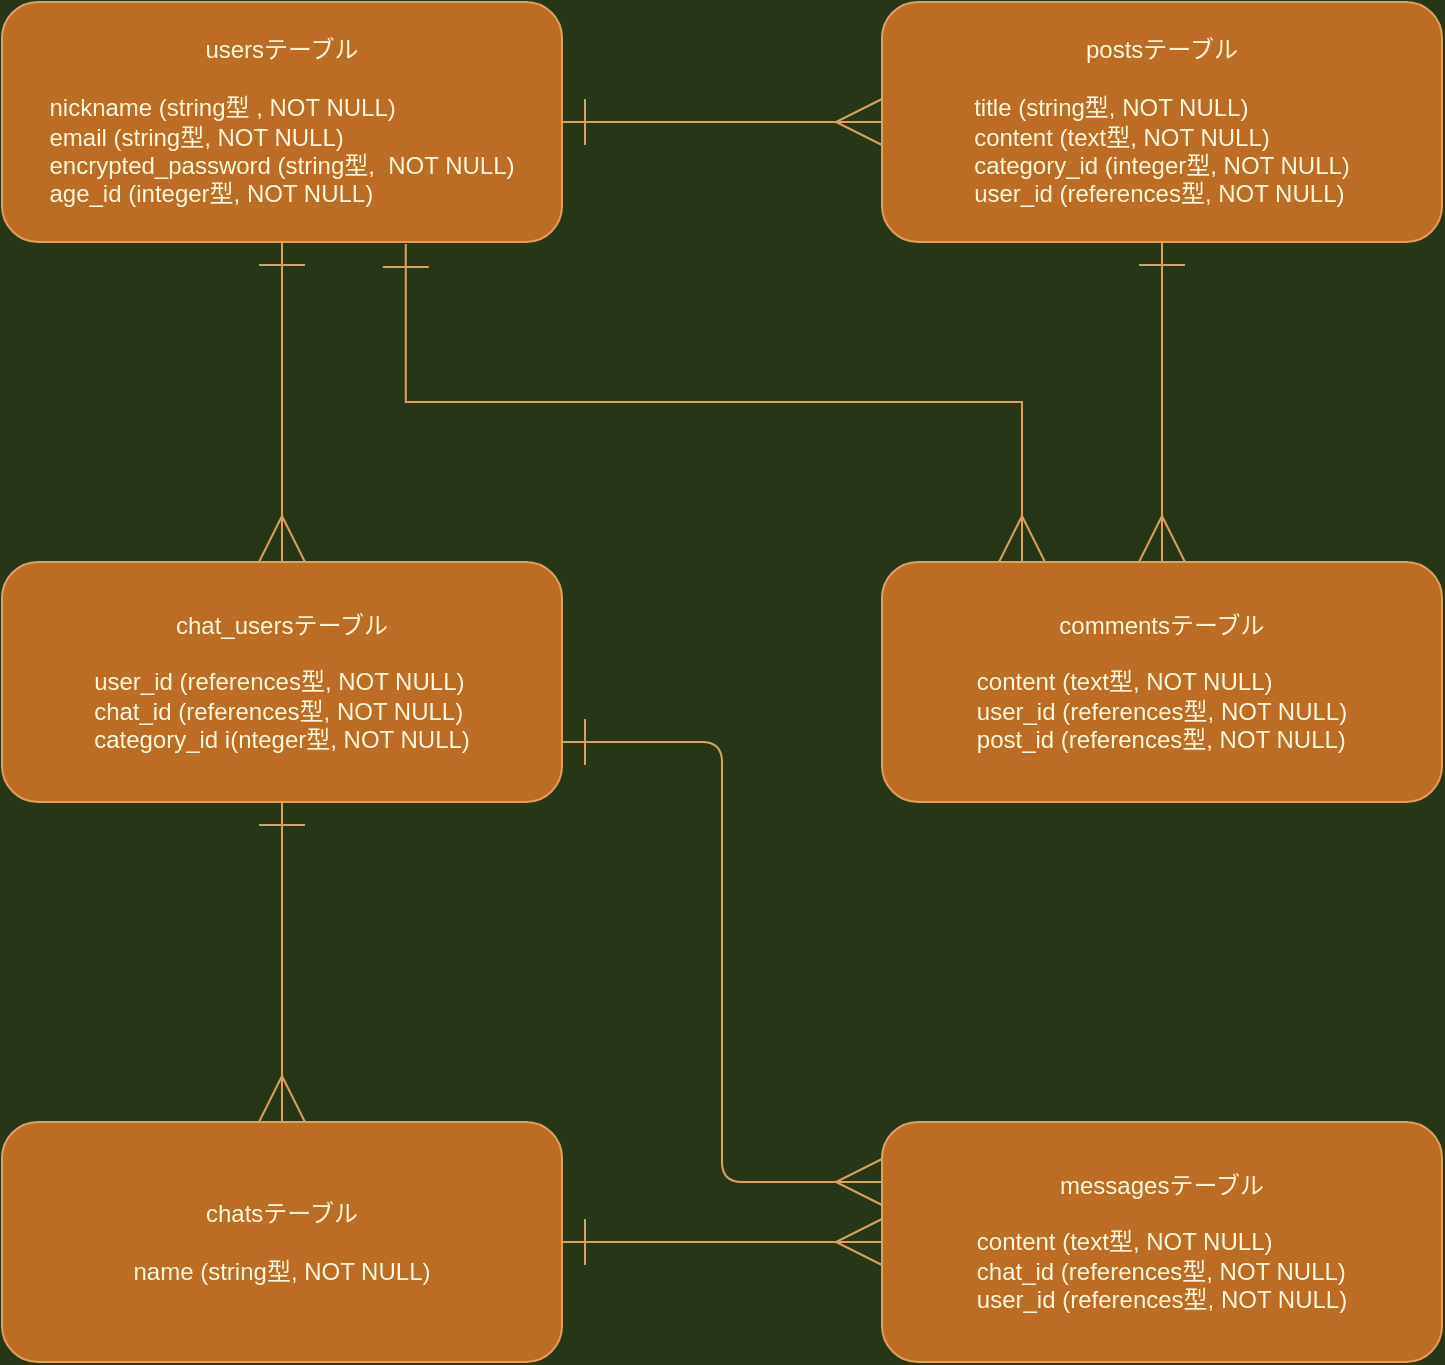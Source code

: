 <mxfile version="13.10.0" type="embed">
    <diagram id="J5d6JiEVT5UqdmKn3lTE" name="ページ1">
        <mxGraphModel dx="728" dy="680" grid="1" gridSize="10" guides="1" tooltips="1" connect="1" arrows="1" fold="1" page="1" pageScale="1" pageWidth="827" pageHeight="1169" background="#283618" math="0" shadow="0">
            <root>
                <mxCell id="0"/>
                <mxCell id="1" parent="0"/>
                <mxCell id="10" style="edgeStyle=orthogonalEdgeStyle;rounded=0;orthogonalLoop=1;jettySize=auto;html=1;startArrow=ERone;startFill=0;endArrow=ERmany;endFill=0;endSize=21;startSize=21;labelBackgroundColor=#283618;strokeColor=#DDA15E;fontColor=#FEFAE0;" edge="1" parent="1" source="2" target="3">
                    <mxGeometry relative="1" as="geometry"/>
                </mxCell>
                <mxCell id="12" style="edgeStyle=orthogonalEdgeStyle;rounded=0;orthogonalLoop=1;jettySize=auto;html=1;startArrow=ERone;startFill=0;endArrow=ERmany;endFill=0;endSize=21;startSize=21;labelBackgroundColor=#283618;strokeColor=#DDA15E;fontColor=#FEFAE0;" edge="1" parent="1" source="2" target="6">
                    <mxGeometry relative="1" as="geometry"/>
                </mxCell>
                <mxCell id="2" value="usersテーブル&lt;br&gt;&lt;br&gt;&lt;div style=&quot;text-align: left&quot;&gt;&lt;span&gt;nickname (string型 , NOT NULL)&lt;/span&gt;&lt;/div&gt;&lt;div style=&quot;text-align: left&quot;&gt;&lt;span&gt;email (string型, NOT NULL)&lt;/span&gt;&lt;/div&gt;&lt;div style=&quot;text-align: left&quot;&gt;&lt;span&gt;encrypted_password (string型,&amp;nbsp; NOT NULL)&lt;/span&gt;&lt;/div&gt;&lt;div style=&quot;text-align: left&quot;&gt;&lt;span&gt;age_id (integer型, NOT NULL)&lt;/span&gt;&lt;/div&gt;" style="rounded=1;whiteSpace=wrap;html=1;fillColor=#BC6C25;strokeColor=#DDA15E;fontColor=#FEFAE0;" parent="1" vertex="1">
                    <mxGeometry x="40" y="40" width="280" height="120" as="geometry"/>
                </mxCell>
                <mxCell id="11" style="edgeStyle=orthogonalEdgeStyle;rounded=0;orthogonalLoop=1;jettySize=auto;html=1;endArrow=ERmany;endFill=0;startArrow=ERone;startFill=0;endSize=21;startSize=21;labelBackgroundColor=#283618;strokeColor=#DDA15E;fontColor=#FEFAE0;" edge="1" parent="1" source="3" target="5">
                    <mxGeometry relative="1" as="geometry"/>
                </mxCell>
                <mxCell id="3" value="postsテーブル&lt;br&gt;&lt;br&gt;&lt;div style=&quot;text-align: left&quot;&gt;&lt;span&gt;title (string型, NOT NULL)&lt;/span&gt;&lt;/div&gt;&lt;div style=&quot;text-align: left&quot;&gt;&lt;span&gt;content (text型, NOT NULL)&lt;/span&gt;&lt;/div&gt;&lt;div style=&quot;text-align: left&quot;&gt;&lt;span&gt;category_id (integer型, NOT NULL)&lt;/span&gt;&lt;/div&gt;&lt;div style=&quot;text-align: left&quot;&gt;&lt;span&gt;user_id (references型, NOT NULL)&lt;/span&gt;&lt;/div&gt;" style="rounded=1;whiteSpace=wrap;html=1;fillColor=#BC6C25;strokeColor=#DDA15E;fontColor=#FEFAE0;" vertex="1" parent="1">
                    <mxGeometry x="480" y="40" width="280" height="120" as="geometry"/>
                </mxCell>
                <mxCell id="16" style="edgeStyle=orthogonalEdgeStyle;rounded=0;orthogonalLoop=1;jettySize=auto;html=1;exitX=0.25;exitY=0;exitDx=0;exitDy=0;entryX=0.721;entryY=1.008;entryDx=0;entryDy=0;entryPerimeter=0;startArrow=ERmany;startFill=0;endArrow=ERone;endFill=0;endSize=21;startSize=21;labelBackgroundColor=#283618;strokeColor=#DDA15E;fontColor=#FEFAE0;" edge="1" parent="1" source="5" target="2">
                    <mxGeometry relative="1" as="geometry"/>
                </mxCell>
                <mxCell id="5" value="commentsテーブル&lt;br&gt;&lt;br&gt;&lt;div style=&quot;text-align: left&quot;&gt;&lt;span&gt;content (text型, NOT NULL)&lt;/span&gt;&lt;/div&gt;&lt;div style=&quot;text-align: left&quot;&gt;&lt;span&gt;user_id (references型, NOT NULL)&lt;/span&gt;&lt;/div&gt;&lt;div style=&quot;text-align: left&quot;&gt;&lt;span&gt;post_id (references型, NOT NULL)&lt;/span&gt;&lt;/div&gt;" style="rounded=1;whiteSpace=wrap;html=1;fillColor=#BC6C25;strokeColor=#DDA15E;fontColor=#FEFAE0;" vertex="1" parent="1">
                    <mxGeometry x="480" y="320" width="280" height="120" as="geometry"/>
                </mxCell>
                <mxCell id="13" style="edgeStyle=orthogonalEdgeStyle;rounded=0;orthogonalLoop=1;jettySize=auto;html=1;startArrow=ERone;startFill=0;endArrow=ERmany;endFill=0;endSize=21;startSize=21;labelBackgroundColor=#283618;strokeColor=#DDA15E;fontColor=#FEFAE0;" edge="1" parent="1" source="6" target="7">
                    <mxGeometry relative="1" as="geometry"/>
                </mxCell>
                <mxCell id="17" style="edgeStyle=orthogonalEdgeStyle;curved=0;rounded=1;sketch=0;orthogonalLoop=1;jettySize=auto;html=1;exitX=1;exitY=0.75;exitDx=0;exitDy=0;entryX=0;entryY=0.25;entryDx=0;entryDy=0;strokeColor=#DDA15E;fillColor=#BC6C25;fontColor=#FEFAE0;startArrow=ERone;startFill=0;endArrow=ERmany;endFill=0;endSize=21;startSize=21;" edge="1" parent="1" source="6" target="8">
                    <mxGeometry relative="1" as="geometry"/>
                </mxCell>
                <mxCell id="6" value="chat_usersテーブル&lt;br&gt;&lt;br&gt;&lt;div style=&quot;text-align: left&quot;&gt;&lt;span&gt;user_id (references型, NOT NULL)&lt;/span&gt;&lt;/div&gt;&lt;div style=&quot;text-align: left&quot;&gt;&lt;span&gt;chat_id (references型, NOT NULL)&lt;/span&gt;&lt;/div&gt;&lt;div style=&quot;text-align: left&quot;&gt;category_id i(nteger型, NOT NULL)&lt;span&gt;&lt;br&gt;&lt;/span&gt;&lt;/div&gt;" style="rounded=1;whiteSpace=wrap;html=1;fillColor=#BC6C25;strokeColor=#DDA15E;fontColor=#FEFAE0;" vertex="1" parent="1">
                    <mxGeometry x="40" y="320" width="280" height="120" as="geometry"/>
                </mxCell>
                <mxCell id="14" style="edgeStyle=orthogonalEdgeStyle;rounded=0;orthogonalLoop=1;jettySize=auto;html=1;startArrow=ERone;startFill=0;endArrow=ERmany;endFill=0;endSize=21;startSize=21;labelBackgroundColor=#283618;strokeColor=#DDA15E;fontColor=#FEFAE0;" edge="1" parent="1" source="7" target="8">
                    <mxGeometry relative="1" as="geometry"/>
                </mxCell>
                <mxCell id="7" value="chatsテーブル&lt;br&gt;&lt;br&gt;&lt;div style=&quot;text-align: left&quot;&gt;&lt;span&gt;name (string型, NOT NULL)&lt;/span&gt;&lt;/div&gt;" style="rounded=1;whiteSpace=wrap;html=1;fillColor=#BC6C25;strokeColor=#DDA15E;fontColor=#FEFAE0;" vertex="1" parent="1">
                    <mxGeometry x="40" y="600" width="280" height="120" as="geometry"/>
                </mxCell>
                <mxCell id="8" value="messagesテーブル&lt;br&gt;&lt;br&gt;&lt;div style=&quot;text-align: left&quot;&gt;&lt;span&gt;content (text型, NOT NULL)&lt;/span&gt;&lt;/div&gt;&lt;div style=&quot;text-align: left&quot;&gt;&lt;span&gt;chat_id (references型, NOT NULL)&lt;/span&gt;&lt;/div&gt;&lt;div style=&quot;text-align: left&quot;&gt;&lt;span&gt;user_id (references型, NOT NULL)&lt;/span&gt;&lt;/div&gt;" style="rounded=1;whiteSpace=wrap;html=1;fillColor=#BC6C25;strokeColor=#DDA15E;fontColor=#FEFAE0;" vertex="1" parent="1">
                    <mxGeometry x="480" y="600" width="280" height="120" as="geometry"/>
                </mxCell>
            </root>
        </mxGraphModel>
    </diagram>
</mxfile>